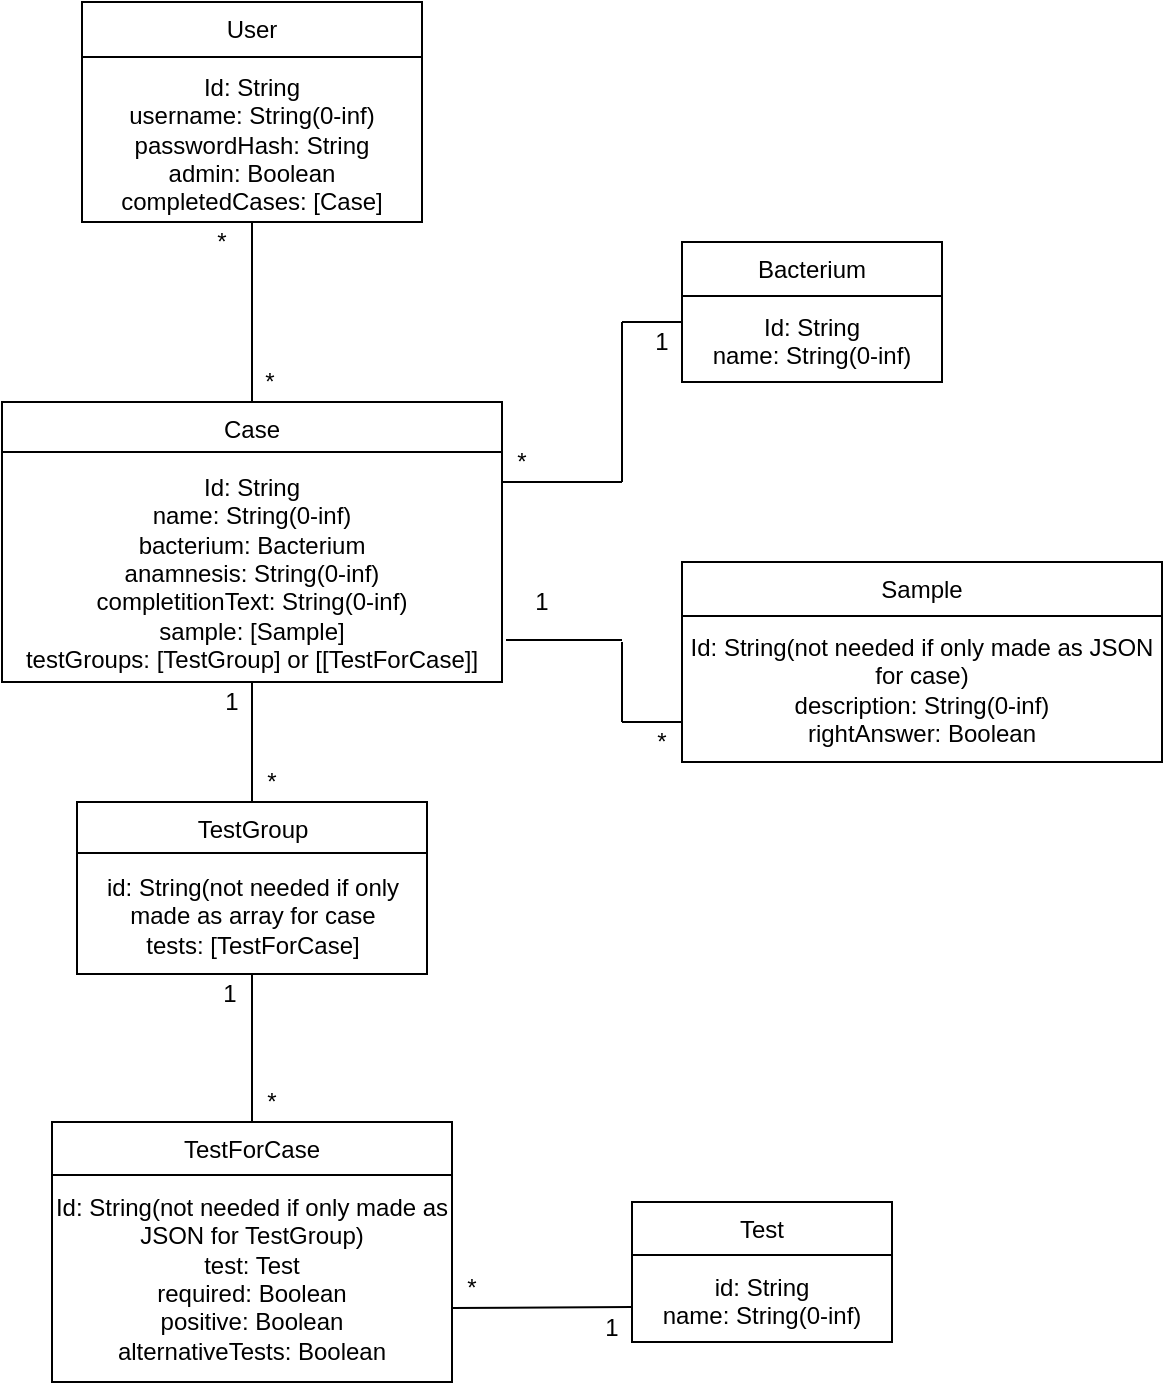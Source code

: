 <mxfile version="13.6.2" type="device"><diagram id="oC3LxOTWJYGH91Kc98oj" name="Page-1"><mxGraphModel dx="1119" dy="607" grid="1" gridSize="10" guides="1" tooltips="1" connect="1" arrows="1" fold="1" page="1" pageScale="1" pageWidth="600" pageHeight="800" math="0" shadow="0"><root><mxCell id="0"/><mxCell id="1" parent="0"/><mxCell id="-6qUZJBnMBiBueGTZFl0-1" value="User&lt;br&gt;&lt;br&gt;Id: String&lt;br&gt;username: String(0-inf)&lt;br&gt;passwordHash: String&lt;br&gt;admin: Boolean&lt;br&gt;completedCases: [Case]" style="rounded=0;whiteSpace=wrap;html=1;verticalAlign=top;" vertex="1" parent="1"><mxGeometry x="50" y="40" width="170" height="110" as="geometry"/></mxCell><mxCell id="-6qUZJBnMBiBueGTZFl0-2" value="Bacterium&lt;br&gt;&lt;br&gt;Id: String&lt;br&gt;name: String(0-inf)" style="rounded=0;whiteSpace=wrap;html=1;verticalAlign=top;" vertex="1" parent="1"><mxGeometry x="350" y="160" width="130" height="70" as="geometry"/></mxCell><mxCell id="-6qUZJBnMBiBueGTZFl0-5" value="Case&lt;br&gt;&lt;br&gt;Id: String&lt;br&gt;name: String(0-inf)&lt;br&gt;bacterium: Bacterium&lt;br&gt;anamnesis: String(0-inf)&lt;br&gt;completitionText: String(0-inf)&lt;br&gt;sample: [Sample]&lt;br&gt;testGroups: [TestGroup] or [[TestForCase]]" style="rounded=0;whiteSpace=wrap;html=1;verticalAlign=top;" vertex="1" parent="1"><mxGeometry x="10" y="240" width="250" height="140" as="geometry"/></mxCell><mxCell id="-6qUZJBnMBiBueGTZFl0-6" value="Sample&lt;br&gt;&lt;br&gt;Id: String(not needed if only made as JSON for case)&lt;br&gt;description: String(0-inf)&lt;br&gt;rightAnswer: Boolean" style="rounded=0;whiteSpace=wrap;html=1;verticalAlign=top;" vertex="1" parent="1"><mxGeometry x="350" y="320" width="240" height="100" as="geometry"/></mxCell><mxCell id="-6qUZJBnMBiBueGTZFl0-7" value="Test&lt;br&gt;&lt;br&gt;id: String&lt;br&gt;name: String(0-inf)" style="rounded=0;whiteSpace=wrap;html=1;verticalAlign=top;" vertex="1" parent="1"><mxGeometry x="325" y="640" width="130" height="70" as="geometry"/></mxCell><mxCell id="-6qUZJBnMBiBueGTZFl0-8" value="TestForCase&lt;br&gt;&lt;br&gt;Id: String(not needed if only made as JSON for TestGroup)&lt;br&gt;test: Test&lt;br&gt;required: Boolean&lt;br&gt;positive: Boolean&lt;br&gt;alternativeTests: Boolean" style="rounded=0;whiteSpace=wrap;html=1;verticalAlign=top;" vertex="1" parent="1"><mxGeometry x="35" y="600" width="200" height="130" as="geometry"/></mxCell><mxCell id="-6qUZJBnMBiBueGTZFl0-9" value="" style="endArrow=none;html=1;exitX=0;exitY=0.25;exitDx=0;exitDy=0;entryX=1;entryY=0.25;entryDx=0;entryDy=0;" edge="1" parent="1" source="-6qUZJBnMBiBueGTZFl0-1" target="-6qUZJBnMBiBueGTZFl0-1"><mxGeometry width="50" height="50" relative="1" as="geometry"><mxPoint x="340" y="440" as="sourcePoint"/><mxPoint x="390" y="390" as="targetPoint"/></mxGeometry></mxCell><mxCell id="-6qUZJBnMBiBueGTZFl0-10" value="" style="endArrow=none;html=1;exitX=0;exitY=0.25;exitDx=0;exitDy=0;entryX=1;entryY=0.25;entryDx=0;entryDy=0;" edge="1" parent="1"><mxGeometry width="50" height="50" relative="1" as="geometry"><mxPoint x="10.0" y="265" as="sourcePoint"/><mxPoint x="260" y="265" as="targetPoint"/></mxGeometry></mxCell><mxCell id="-6qUZJBnMBiBueGTZFl0-11" value="" style="endArrow=none;html=1;exitX=0;exitY=0.5;exitDx=0;exitDy=0;entryX=1;entryY=0.5;entryDx=0;entryDy=0;" edge="1" parent="1"><mxGeometry width="50" height="50" relative="1" as="geometry"><mxPoint x="350" y="187" as="sourcePoint"/><mxPoint x="480" y="187" as="targetPoint"/></mxGeometry></mxCell><mxCell id="-6qUZJBnMBiBueGTZFl0-12" value="" style="endArrow=none;html=1;exitX=0;exitY=0.25;exitDx=0;exitDy=0;entryX=1;entryY=0.25;entryDx=0;entryDy=0;" edge="1" parent="1"><mxGeometry width="50" height="50" relative="1" as="geometry"><mxPoint x="350" y="347" as="sourcePoint"/><mxPoint x="590" y="347" as="targetPoint"/></mxGeometry></mxCell><mxCell id="-6qUZJBnMBiBueGTZFl0-13" value="" style="endArrow=none;html=1;exitX=0;exitY=0.25;exitDx=0;exitDy=0;entryX=1;entryY=0.25;entryDx=0;entryDy=0;" edge="1" parent="1"><mxGeometry width="50" height="50" relative="1" as="geometry"><mxPoint x="35" y="626.5" as="sourcePoint"/><mxPoint x="235" y="626.5" as="targetPoint"/></mxGeometry></mxCell><mxCell id="-6qUZJBnMBiBueGTZFl0-14" value="" style="endArrow=none;html=1;exitX=0;exitY=0.25;exitDx=0;exitDy=0;entryX=1;entryY=0.25;entryDx=0;entryDy=0;" edge="1" parent="1"><mxGeometry width="50" height="50" relative="1" as="geometry"><mxPoint x="325" y="666.5" as="sourcePoint"/><mxPoint x="455" y="666.5" as="targetPoint"/></mxGeometry></mxCell><mxCell id="-6qUZJBnMBiBueGTZFl0-15" value="" style="endArrow=none;html=1;exitX=0.5;exitY=1;exitDx=0;exitDy=0;entryX=0.5;entryY=0;entryDx=0;entryDy=0;" edge="1" parent="1" source="-6qUZJBnMBiBueGTZFl0-1" target="-6qUZJBnMBiBueGTZFl0-5"><mxGeometry width="50" height="50" relative="1" as="geometry"><mxPoint x="340" y="440" as="sourcePoint"/><mxPoint x="390" y="390" as="targetPoint"/></mxGeometry></mxCell><mxCell id="-6qUZJBnMBiBueGTZFl0-23" value="" style="endArrow=none;html=1;entryX=0;entryY=0.75;entryDx=0;entryDy=0;" edge="1" parent="1" target="-6qUZJBnMBiBueGTZFl0-7"><mxGeometry width="50" height="50" relative="1" as="geometry"><mxPoint x="235" y="693" as="sourcePoint"/><mxPoint x="345" y="620" as="targetPoint"/></mxGeometry></mxCell><mxCell id="-6qUZJBnMBiBueGTZFl0-24" value="*" style="text;html=1;strokeColor=none;fillColor=none;align=center;verticalAlign=middle;whiteSpace=wrap;rounded=0;" vertex="1" parent="1"><mxGeometry x="110" y="150" width="20" height="20" as="geometry"/></mxCell><mxCell id="-6qUZJBnMBiBueGTZFl0-25" value="*" style="text;html=1;strokeColor=none;fillColor=none;align=center;verticalAlign=middle;whiteSpace=wrap;rounded=0;" vertex="1" parent="1"><mxGeometry x="134" y="220" width="20" height="20" as="geometry"/></mxCell><mxCell id="-6qUZJBnMBiBueGTZFl0-26" value="*" style="text;html=1;strokeColor=none;fillColor=none;align=center;verticalAlign=middle;whiteSpace=wrap;rounded=0;" vertex="1" parent="1"><mxGeometry x="260" y="260" width="20" height="20" as="geometry"/></mxCell><mxCell id="-6qUZJBnMBiBueGTZFl0-27" value="1" style="text;html=1;strokeColor=none;fillColor=none;align=center;verticalAlign=middle;whiteSpace=wrap;rounded=0;" vertex="1" parent="1"><mxGeometry x="330" y="200" width="20" height="20" as="geometry"/></mxCell><mxCell id="-6qUZJBnMBiBueGTZFl0-28" value="1" style="text;html=1;strokeColor=none;fillColor=none;align=center;verticalAlign=middle;whiteSpace=wrap;rounded=0;" vertex="1" parent="1"><mxGeometry x="270" y="330" width="20" height="20" as="geometry"/></mxCell><mxCell id="-6qUZJBnMBiBueGTZFl0-29" value="*" style="text;html=1;strokeColor=none;fillColor=none;align=center;verticalAlign=middle;whiteSpace=wrap;rounded=0;" vertex="1" parent="1"><mxGeometry x="330" y="400" width="20" height="20" as="geometry"/></mxCell><mxCell id="-6qUZJBnMBiBueGTZFl0-30" value="*" style="text;html=1;strokeColor=none;fillColor=none;align=center;verticalAlign=middle;whiteSpace=wrap;rounded=0;" vertex="1" parent="1"><mxGeometry x="135" y="580" width="20" height="20" as="geometry"/></mxCell><mxCell id="-6qUZJBnMBiBueGTZFl0-32" value="1" style="text;html=1;strokeColor=none;fillColor=none;align=center;verticalAlign=middle;whiteSpace=wrap;rounded=0;" vertex="1" parent="1"><mxGeometry x="305" y="693" width="20" height="20" as="geometry"/></mxCell><mxCell id="-6qUZJBnMBiBueGTZFl0-33" value="*" style="text;html=1;strokeColor=none;fillColor=none;align=center;verticalAlign=middle;whiteSpace=wrap;rounded=0;" vertex="1" parent="1"><mxGeometry x="235" y="673" width="20" height="20" as="geometry"/></mxCell><mxCell id="-6qUZJBnMBiBueGTZFl0-34" value="" style="endArrow=none;html=1;exitX=1;exitY=0.25;exitDx=0;exitDy=0;" edge="1" parent="1"><mxGeometry width="50" height="50" relative="1" as="geometry"><mxPoint x="260" y="280" as="sourcePoint"/><mxPoint x="320" y="280" as="targetPoint"/></mxGeometry></mxCell><mxCell id="-6qUZJBnMBiBueGTZFl0-35" value="" style="endArrow=none;html=1;" edge="1" parent="1"><mxGeometry width="50" height="50" relative="1" as="geometry"><mxPoint x="320" y="200" as="sourcePoint"/><mxPoint x="320" y="280" as="targetPoint"/></mxGeometry></mxCell><mxCell id="-6qUZJBnMBiBueGTZFl0-36" value="" style="endArrow=none;html=1;exitX=1;exitY=0;exitDx=0;exitDy=0;" edge="1" parent="1" source="-6qUZJBnMBiBueGTZFl0-27"><mxGeometry width="50" height="50" relative="1" as="geometry"><mxPoint x="290" y="330" as="sourcePoint"/><mxPoint x="320" y="200" as="targetPoint"/></mxGeometry></mxCell><mxCell id="-6qUZJBnMBiBueGTZFl0-37" value="" style="endArrow=none;html=1;exitX=1.008;exitY=0.85;exitDx=0;exitDy=0;exitPerimeter=0;" edge="1" parent="1" source="-6qUZJBnMBiBueGTZFl0-5"><mxGeometry width="50" height="50" relative="1" as="geometry"><mxPoint x="290" y="330" as="sourcePoint"/><mxPoint x="320" y="359" as="targetPoint"/></mxGeometry></mxCell><mxCell id="-6qUZJBnMBiBueGTZFl0-38" value="" style="endArrow=none;html=1;" edge="1" parent="1"><mxGeometry width="50" height="50" relative="1" as="geometry"><mxPoint x="320" y="360" as="sourcePoint"/><mxPoint x="320" y="400" as="targetPoint"/></mxGeometry></mxCell><mxCell id="-6qUZJBnMBiBueGTZFl0-39" value="" style="endArrow=none;html=1;exitX=1;exitY=0;exitDx=0;exitDy=0;" edge="1" parent="1" source="-6qUZJBnMBiBueGTZFl0-29"><mxGeometry width="50" height="50" relative="1" as="geometry"><mxPoint x="290" y="330" as="sourcePoint"/><mxPoint x="320" y="400" as="targetPoint"/></mxGeometry></mxCell><mxCell id="-6qUZJBnMBiBueGTZFl0-41" value="TestGroup&lt;br&gt;&lt;br&gt;id: String(not needed if only made as array for case&lt;br&gt;tests: [TestForCase]" style="rounded=0;whiteSpace=wrap;html=1;verticalAlign=top;" vertex="1" parent="1"><mxGeometry x="47.5" y="440" width="175" height="86" as="geometry"/></mxCell><mxCell id="-6qUZJBnMBiBueGTZFl0-42" value="" style="endArrow=none;html=1;exitX=0;exitY=0.25;exitDx=0;exitDy=0;entryX=1;entryY=0.25;entryDx=0;entryDy=0;" edge="1" parent="1"><mxGeometry width="50" height="50" relative="1" as="geometry"><mxPoint x="47.5" y="465.5" as="sourcePoint"/><mxPoint x="222.5" y="465.5" as="targetPoint"/></mxGeometry></mxCell><mxCell id="-6qUZJBnMBiBueGTZFl0-44" value="" style="endArrow=none;html=1;exitX=0.5;exitY=1;exitDx=0;exitDy=0;entryX=0.5;entryY=0;entryDx=0;entryDy=0;" edge="1" parent="1" source="-6qUZJBnMBiBueGTZFl0-5" target="-6qUZJBnMBiBueGTZFl0-41"><mxGeometry width="50" height="50" relative="1" as="geometry"><mxPoint x="300" y="500" as="sourcePoint"/><mxPoint x="350" y="450" as="targetPoint"/></mxGeometry></mxCell><mxCell id="-6qUZJBnMBiBueGTZFl0-45" value="" style="endArrow=none;html=1;exitX=0.5;exitY=0;exitDx=0;exitDy=0;entryX=0.5;entryY=1;entryDx=0;entryDy=0;" edge="1" parent="1" source="-6qUZJBnMBiBueGTZFl0-8" target="-6qUZJBnMBiBueGTZFl0-41"><mxGeometry width="50" height="50" relative="1" as="geometry"><mxPoint x="300" y="500" as="sourcePoint"/><mxPoint x="350" y="450" as="targetPoint"/></mxGeometry></mxCell><mxCell id="-6qUZJBnMBiBueGTZFl0-46" value="*" style="text;html=1;strokeColor=none;fillColor=none;align=center;verticalAlign=middle;whiteSpace=wrap;rounded=0;" vertex="1" parent="1"><mxGeometry x="135" y="420" width="20" height="20" as="geometry"/></mxCell><mxCell id="-6qUZJBnMBiBueGTZFl0-47" value="1" style="text;html=1;strokeColor=none;fillColor=none;align=center;verticalAlign=middle;whiteSpace=wrap;rounded=0;" vertex="1" parent="1"><mxGeometry x="115" y="380" width="20" height="20" as="geometry"/></mxCell><mxCell id="-6qUZJBnMBiBueGTZFl0-49" value="1" style="text;html=1;strokeColor=none;fillColor=none;align=center;verticalAlign=middle;whiteSpace=wrap;rounded=0;" vertex="1" parent="1"><mxGeometry x="114" y="526" width="20" height="20" as="geometry"/></mxCell></root></mxGraphModel></diagram></mxfile>
